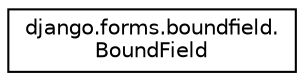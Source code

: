 digraph "Graphical Class Hierarchy"
{
 // LATEX_PDF_SIZE
  edge [fontname="Helvetica",fontsize="10",labelfontname="Helvetica",labelfontsize="10"];
  node [fontname="Helvetica",fontsize="10",shape=record];
  rankdir="LR";
  Node0 [label="django.forms.boundfield.\lBoundField",height=0.2,width=0.4,color="black", fillcolor="white", style="filled",URL="$classdjango_1_1forms_1_1boundfield_1_1_bound_field.html",tooltip=" "];
}
